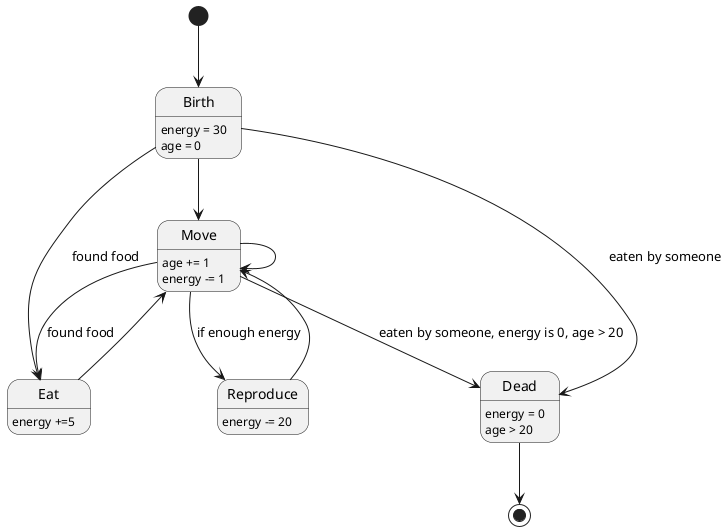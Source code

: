 @startuml animal_states

' State transition
[*] --> Birth

Birth --> Move
Birth --> Eat : found food
Birth --> Dead : eaten by someone

Move --> Eat : found food
Move --> Dead : eaten by someone, energy is 0, age > 20
Move --> Move

Move --> Reproduce : if enough energy
Reproduce --> Move
Eat --> Move
Dead --> [*]

' State features
Birth : energy = 30
Birth : age = 0

Move : age += 1
Move : energy -= 1

Eat : energy +=5

Dead : energy = 0
Dead : age > 20

Reproduce: energy -= 20


@enduml